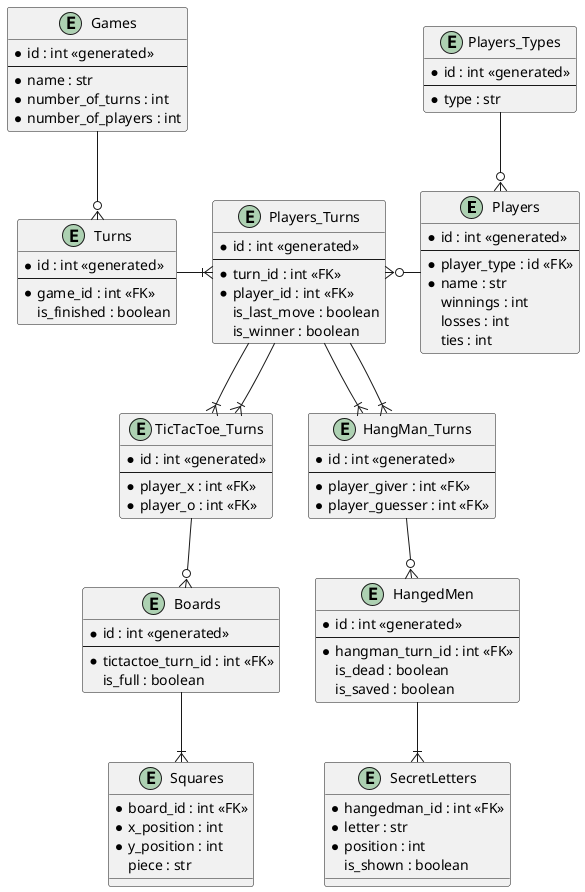 @startuml Logic Diagram
    Entity Players {
        * id : int <<generated>>
        --
        * player_type : id <<FK>>
        * name : str
          winnings : int
          losses : int
          ties : int
    }
    Entity Players_Types {
      * id : int <<generated>>
      --
      * type : str
    }
    Entity Games {
        * id : int <<generated>>
        --
        * name : str
        * number_of_turns : int
        * number_of_players : int
    }
    Entity Players_Turns {
        * id : int <<generated>>
        --
        * turn_id : int <<FK>>
        * player_id : int <<FK>>
          is_last_move : boolean
          is_winner : boolean
    }
    Entity Turns {
        * id : int <<generated>>
        --
        * game_id : int <<FK>>
          is_finished : boolean
    }
    Entity TicTacToe_Turns {
        * id : int <<generated>>
        --
        * player_x : int <<FK>>
        * player_o : int <<FK>>
    }
    Entity HangMan_Turns {
        * id : int <<generated>>
        --
        * player_giver : int <<FK>>
        * player_guesser : int <<FK>>
    }
    Entity Boards {
        * id : int <<generated>>
        --
        * tictactoe_turn_id : int <<FK>>
          is_full : boolean
    }
    Entity Squares {
        * board_id : int <<FK>>
        * x_position : int
        * y_position : int
          piece : str 
    }
    Entity HangedMen {
        * id : int <<generated>>
        --
        * hangman_turn_id : int <<FK>>
          is_dead : boolean
          is_saved : boolean
    }
    Entity SecretLetters {
        * hangedman_id : int <<FK>>
        * letter : str
        * position : int
          is_shown : boolean
    }

    Players_Types --o{ Players

    Players -left-o{ Players_Turns

    Games --o{ Turns
    
    Turns -right-|{ Players_Turns

    Players_Turns --|{ TicTacToe_Turns
    Players_Turns --|{ TicTacToe_Turns

    Players_Turns --|{ HangMan_Turns
    Players_Turns --|{ HangMan_Turns

    TicTacToe_Turns --o{ Boards

    Boards --|{ Squares

    HangMan_Turns --o{ HangedMen

    HangedMen --|{ SecretLetters

@enduml
